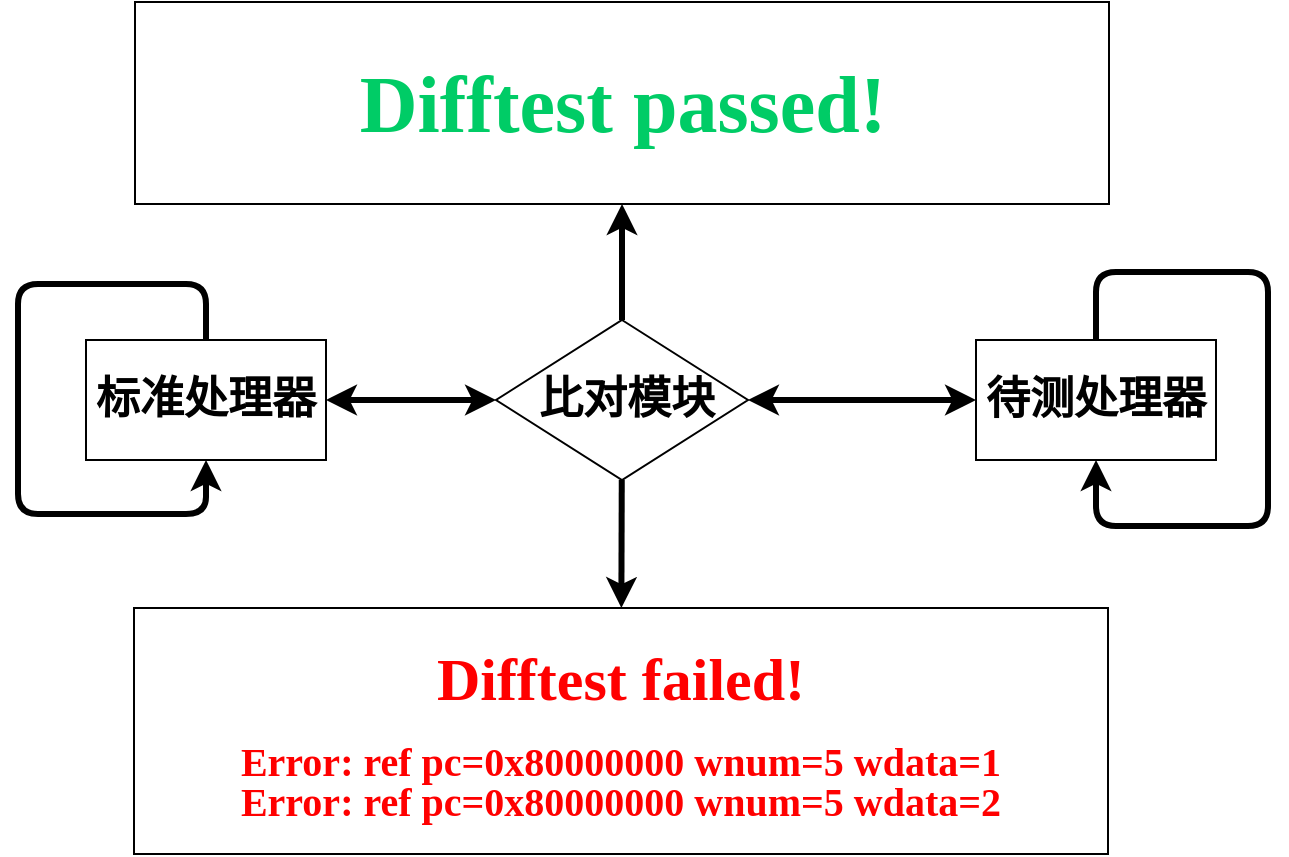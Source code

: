 <mxfile>
    <diagram id="4_9i0YFcN9L-n9o97Wvs" name="差分测试">
        <mxGraphModel dx="528" dy="488" grid="0" gridSize="10" guides="1" tooltips="1" connect="1" arrows="1" fold="1" page="0" pageScale="1" pageWidth="827" pageHeight="1169" math="0" shadow="0">
            <root>
                <mxCell id="0"/>
                <mxCell id="1" parent="0"/>
                <mxCell id="HugVNqzY9gLkVko7MuuR-33" value="" style="edgeStyle=orthogonalEdgeStyle;html=1;fontSize=22;startArrow=classic;startFill=1;entryX=0;entryY=0.5;entryDx=0;entryDy=0;rounded=0;exitX=1;exitY=0.5;exitDx=0;exitDy=0;strokeWidth=3;fontFamily=宋体;" edge="1" parent="1" source="HugVNqzY9gLkVko7MuuR-43" target="HugVNqzY9gLkVko7MuuR-41">
                    <mxGeometry relative="1" as="geometry">
                        <mxPoint x="652" y="299" as="targetPoint"/>
                        <mxPoint x="279" y="299" as="sourcePoint"/>
                    </mxGeometry>
                </mxCell>
                <mxCell id="HugVNqzY9gLkVko7MuuR-35" value="&lt;h2 style=&quot;font-size: 22px;&quot;&gt;标准处理器&lt;/h2&gt;" style="whiteSpace=wrap;html=1;rounded=0;fontFamily=宋体;fontSize=22;" vertex="1" parent="1">
                    <mxGeometry x="447" y="413" width="120" height="60" as="geometry"/>
                </mxCell>
                <mxCell id="HugVNqzY9gLkVko7MuuR-41" value="&lt;h2 style=&quot;font-size: 22px;&quot;&gt;待测处理器&lt;/h2&gt;" style="whiteSpace=wrap;html=1;rounded=0;fontFamily=宋体;fontSize=22;" vertex="1" parent="1">
                    <mxGeometry x="892" y="413" width="120" height="60" as="geometry"/>
                </mxCell>
                <mxCell id="HugVNqzY9gLkVko7MuuR-42" value="" style="edgeStyle=none;html=1;fontSize=22;startArrow=classic;startFill=1;entryX=0;entryY=0.5;entryDx=0;entryDy=0;rounded=0;exitX=1;exitY=0.5;exitDx=0;exitDy=0;endArrow=classic;endFill=1;strokeWidth=3;fontFamily=宋体;" edge="1" parent="1" source="HugVNqzY9gLkVko7MuuR-35" target="HugVNqzY9gLkVko7MuuR-43">
                    <mxGeometry relative="1" as="geometry">
                        <mxPoint x="805.0" y="443" as="targetPoint"/>
                        <mxPoint x="360" y="443" as="sourcePoint"/>
                    </mxGeometry>
                </mxCell>
                <mxCell id="3" value="" style="edgeStyle=none;html=1;strokeWidth=3;" edge="1" parent="1" source="HugVNqzY9gLkVko7MuuR-43" target="2">
                    <mxGeometry relative="1" as="geometry"/>
                </mxCell>
                <mxCell id="5" value="" style="edgeStyle=none;html=1;strokeWidth=3;fontFamily=Courier New;fontSize=20;fontColor=#FF0000;entryX=0.5;entryY=1;entryDx=0;entryDy=0;" parent="1" source="HugVNqzY9gLkVko7MuuR-43" target="6" edge="1">
                    <mxGeometry relative="1" as="geometry">
                        <mxPoint x="715" y="313" as="targetPoint"/>
                    </mxGeometry>
                </mxCell>
                <mxCell id="HugVNqzY9gLkVko7MuuR-43" value="" style="rhombus;whiteSpace=wrap;html=1;fontSize=22;rounded=0;fontFamily=宋体;" vertex="1" parent="1">
                    <mxGeometry x="652" y="403" width="126" height="80" as="geometry"/>
                </mxCell>
                <mxCell id="HugVNqzY9gLkVko7MuuR-45" value="" style="edgeStyle=orthogonalEdgeStyle;orthogonalLoop=1;jettySize=auto;html=1;strokeWidth=3;fontSize=22;startArrow=none;startFill=0;endArrow=classic;endFill=1;exitX=0.5;exitY=0;exitDx=0;exitDy=0;entryX=0.5;entryY=1;entryDx=0;entryDy=0;fontFamily=宋体;" edge="1" parent="1" source="HugVNqzY9gLkVko7MuuR-35" target="HugVNqzY9gLkVko7MuuR-35">
                    <mxGeometry width="80" relative="1" as="geometry">
                        <mxPoint x="321" y="418" as="sourcePoint"/>
                        <mxPoint x="463" y="374" as="targetPoint"/>
                        <Array as="points">
                            <mxPoint x="507" y="385"/>
                            <mxPoint x="413" y="385"/>
                            <mxPoint x="413" y="500"/>
                            <mxPoint x="507" y="500"/>
                        </Array>
                    </mxGeometry>
                </mxCell>
                <mxCell id="2" value="&lt;b style=&quot;&quot;&gt;&lt;font color=&quot;#ff0000&quot; style=&quot;&quot;&gt;&lt;font style=&quot;font-size: 30px;&quot;&gt;Difftest failed!&lt;/font&gt;&lt;br&gt;&lt;/font&gt;&lt;/b&gt;&lt;p style=&quot;line-height: 0%; font-size: 20px;&quot;&gt;&lt;font color=&quot;#ff0000&quot; style=&quot;font-size: 20px;&quot;&gt;&lt;b style=&quot;&quot;&gt;Error: ref pc=0x80000000 wnum=5 wdata=1&lt;/b&gt;&lt;/font&gt;&lt;/p&gt;&lt;p style=&quot;line-height: 0%; font-size: 20px;&quot;&gt;&lt;b style=&quot;border-color: var(--border-color); color: rgb(255, 0, 0);&quot;&gt;Error: ref pc=0x80000000 wnum=5 wdata=2&lt;/b&gt;&lt;br&gt;&lt;/p&gt;" style="whiteSpace=wrap;html=1;fontSize=40;rounded=0;align=center;fontFamily=Times New Roman;" parent="1" vertex="1">
                    <mxGeometry x="471" y="547" width="487" height="123" as="geometry"/>
                </mxCell>
                <mxCell id="6" value="&lt;div style=&quot;&quot;&gt;&lt;b style=&quot;color: rgb(0, 204, 102); background-color: initial;&quot;&gt;Difftest passed!&lt;/b&gt;&lt;/div&gt;" style="whiteSpace=wrap;html=1;fontSize=40;rounded=0;align=center;fontFamily=Times New Roman;" parent="1" vertex="1">
                    <mxGeometry x="471.5" y="244" width="487" height="101" as="geometry"/>
                </mxCell>
                <mxCell id="Q4EU7P6cVEqvwRezzOn--6" value="" style="edgeStyle=orthogonalEdgeStyle;orthogonalLoop=1;jettySize=auto;html=1;strokeWidth=3;fontSize=22;startArrow=none;startFill=0;endArrow=classic;endFill=1;exitX=0.5;exitY=0;exitDx=0;exitDy=0;entryX=0.5;entryY=1;entryDx=0;entryDy=0;fontFamily=宋体;" edge="1" parent="1" source="HugVNqzY9gLkVko7MuuR-41" target="HugVNqzY9gLkVko7MuuR-41">
                    <mxGeometry width="80" relative="1" as="geometry">
                        <mxPoint x="1106" y="567" as="sourcePoint"/>
                        <mxPoint x="1106" y="627" as="targetPoint"/>
                        <Array as="points">
                            <mxPoint x="952" y="379"/>
                            <mxPoint x="1038" y="379"/>
                            <mxPoint x="1038" y="506"/>
                            <mxPoint x="952" y="506"/>
                        </Array>
                    </mxGeometry>
                </mxCell>
                <mxCell id="OqsJTQp55qRk_cDAs81n-6" value="&lt;font style=&quot;font-size: 22px;&quot;&gt;&lt;b&gt;比对模块&lt;/b&gt;&lt;/font&gt;" style="text;html=1;align=center;verticalAlign=middle;resizable=0;points=[];autosize=1;fontSize=22;fontFamily=宋体;" vertex="1" parent="1">
                    <mxGeometry x="663" y="424" width="108" height="38" as="geometry"/>
                </mxCell>
            </root>
        </mxGraphModel>
    </diagram>
    <diagram id="BTKypEaIUyDzORne2_8f" name="总体架构">
        <mxGraphModel dx="1492" dy="574" grid="0" gridSize="10" guides="1" tooltips="1" connect="1" arrows="1" fold="1" page="0" pageScale="1" pageWidth="827" pageHeight="1169" math="0" shadow="0">
            <root>
                <mxCell id="0"/>
                <mxCell id="1" parent="0"/>
                <mxCell id="0oZLNGoNPf5eZuB9djrK-9" value="" style="whiteSpace=wrap;html=1;fontSize=20;rounded=1;fontFamily=宋体;" vertex="1" parent="1">
                    <mxGeometry x="606" y="88" width="360" height="405" as="geometry"/>
                </mxCell>
                <mxCell id="0oZLNGoNPf5eZuB9djrK-5" value="" style="whiteSpace=wrap;html=1;rounded=1;fontFamily=宋体;" vertex="1" parent="1">
                    <mxGeometry x="-259" y="88" width="865" height="405" as="geometry"/>
                </mxCell>
                <mxCell id="I93BIOlDC6KEQSAcMWUn-30" value="" style="edgeStyle=none;html=1;fontSize=22;startArrow=classic;startFill=1;entryX=0;entryY=0.5;entryDx=0;entryDy=0;rounded=1;exitX=1;exitY=0.5;exitDx=0;exitDy=0;strokeWidth=3;fontFamily=宋体;" parent="1" source="0oZLNGoNPf5eZuB9djrK-7" target="0oZLNGoNPf5eZuB9djrK-1" edge="1">
                    <mxGeometry relative="1" as="geometry">
                        <mxPoint x="631" y="135" as="targetPoint"/>
                        <mxPoint x="258" y="135" as="sourcePoint"/>
                    </mxGeometry>
                </mxCell>
                <mxCell id="I93BIOlDC6KEQSAcMWUn-17" value="" style="edgeStyle=none;html=1;fontSize=18;startArrow=none;startFill=0;entryX=0.5;entryY=0;entryDx=0;entryDy=0;rounded=1;exitX=0.5;exitY=1;exitDx=0;exitDy=0;strokeWidth=3;fontFamily=宋体;" parent="1" source="I93BIOlDC6KEQSAcMWUn-2" target="I93BIOlDC6KEQSAcMWUn-23" edge="1">
                    <mxGeometry relative="1" as="geometry">
                        <mxPoint x="224" y="309" as="sourcePoint"/>
                        <mxPoint x="52.333" y="360" as="targetPoint"/>
                        <Array as="points">
                            <mxPoint x="279" y="330"/>
                            <mxPoint x="220" y="330"/>
                        </Array>
                    </mxGeometry>
                </mxCell>
                <mxCell id="I93BIOlDC6KEQSAcMWUn-2" value="&lt;h2 style=&quot;font-size: 22px;&quot;&gt;标准处理器&lt;/h2&gt;" style="whiteSpace=wrap;html=1;rounded=1;fontFamily=宋体;fontSize=22;" parent="1" vertex="1">
                    <mxGeometry x="219" y="249" width="120" height="60" as="geometry"/>
                </mxCell>
                <mxCell id="I93BIOlDC6KEQSAcMWUn-33" value="" style="edgeStyle=none;html=1;fontSize=18;startArrow=none;startFill=0;entryX=0.5;entryY=0;entryDx=0;entryDy=0;exitX=0.5;exitY=1;exitDx=0;exitDy=0;rounded=1;strokeWidth=3;fontFamily=宋体;" parent="1" source="I93BIOlDC6KEQSAcMWUn-6" target="I93BIOlDC6KEQSAcMWUn-32" edge="1">
                    <mxGeometry relative="1" as="geometry">
                        <Array as="points">
                            <mxPoint x="-65" y="340"/>
                            <mxPoint x="-215" y="340"/>
                        </Array>
                    </mxGeometry>
                </mxCell>
                <mxCell id="I93BIOlDC6KEQSAcMWUn-6" value="&lt;h2 style=&quot;font-size: 22px;&quot;&gt;外设模块&lt;/h2&gt;" style="whiteSpace=wrap;html=1;rounded=1;fontFamily=宋体;fontSize=22;" parent="1" vertex="1">
                    <mxGeometry x="-125" y="249" width="120" height="60" as="geometry"/>
                </mxCell>
                <mxCell id="I93BIOlDC6KEQSAcMWUn-7" value="&lt;h2 style=&quot;font-size: 22px;&quot;&gt;&lt;br style=&quot;font-size: 22px;&quot;&gt;&lt;/h2&gt;" style="whiteSpace=wrap;html=1;rounded=1;fontFamily=宋体;fontSize=22;" parent="1" vertex="1">
                    <mxGeometry x="351" y="88" width="255" height="159" as="geometry"/>
                </mxCell>
                <mxCell id="I93BIOlDC6KEQSAcMWUn-13" value="&lt;h2 style=&quot;font-size: 22px;&quot;&gt;总线模块&lt;/h2&gt;" style="whiteSpace=wrap;html=1;rounded=1;fontFamily=宋体;fontSize=22;" parent="1" vertex="1">
                    <mxGeometry x="-121" y="101" width="460" height="60" as="geometry"/>
                </mxCell>
                <mxCell id="I93BIOlDC6KEQSAcMWUn-21" value="&lt;h2 style=&quot;font-size: 22px;&quot;&gt;中断模块&lt;/h2&gt;" style="whiteSpace=wrap;html=1;rounded=1;fontFamily=宋体;fontSize=22;" parent="1" vertex="1">
                    <mxGeometry x="315" y="360" width="120" height="60" as="geometry"/>
                </mxCell>
                <mxCell id="I93BIOlDC6KEQSAcMWUn-22" value="&lt;h2 style=&quot;font-size: 22px;&quot;&gt;异常模块&lt;/h2&gt;" style="whiteSpace=wrap;html=1;rounded=1;fontFamily=宋体;fontSize=22;" parent="1" vertex="1">
                    <mxGeometry x="469" y="360" width="120" height="60" as="geometry"/>
                </mxCell>
                <mxCell id="I93BIOlDC6KEQSAcMWUn-23" value="&lt;h2 style=&quot;font-size: 22px;&quot;&gt;执行模块&lt;/h2&gt;" style="whiteSpace=wrap;html=1;rounded=1;fontFamily=宋体;fontSize=22;" parent="1" vertex="1">
                    <mxGeometry x="160" y="360" width="120" height="60" as="geometry"/>
                </mxCell>
                <mxCell id="I93BIOlDC6KEQSAcMWUn-24" value="" style="edgeStyle=none;html=1;fontSize=18;startArrow=none;startFill=0;entryX=0.5;entryY=0;entryDx=0;entryDy=0;exitX=0.5;exitY=1;exitDx=0;exitDy=0;rounded=1;strokeWidth=3;fontFamily=宋体;" parent="1" source="I93BIOlDC6KEQSAcMWUn-2" target="I93BIOlDC6KEQSAcMWUn-22" edge="1">
                    <mxGeometry relative="1" as="geometry">
                        <mxPoint x="224" y="309" as="sourcePoint"/>
                        <mxPoint x="126" y="385" as="targetPoint"/>
                        <Array as="points">
                            <mxPoint x="279" y="330"/>
                            <mxPoint x="529" y="330"/>
                        </Array>
                    </mxGeometry>
                </mxCell>
                <mxCell id="I93BIOlDC6KEQSAcMWUn-25" value="" style="edgeStyle=none;html=1;fontSize=18;startArrow=none;startFill=0;entryX=0.5;entryY=0;entryDx=0;entryDy=0;exitX=0.5;exitY=1;exitDx=0;exitDy=0;rounded=1;strokeWidth=3;fontFamily=宋体;" parent="1" source="I93BIOlDC6KEQSAcMWUn-2" target="I93BIOlDC6KEQSAcMWUn-21" edge="1">
                    <mxGeometry relative="1" as="geometry">
                        <mxPoint x="224" y="309" as="sourcePoint"/>
                        <mxPoint x="64" y="364" as="targetPoint"/>
                        <Array as="points">
                            <mxPoint x="279" y="330"/>
                            <mxPoint x="375" y="330"/>
                        </Array>
                    </mxGeometry>
                </mxCell>
                <mxCell id="I93BIOlDC6KEQSAcMWUn-32" value="&lt;font style=&quot;font-size: 20px;&quot;&gt;Clint&lt;/font&gt;" style="whiteSpace=wrap;html=1;rounded=1;horizontal=1;verticalAlign=middle;fontFamily=Times New Roman;" parent="1" vertex="1">
                    <mxGeometry x="-240" y="360" width="50" height="110" as="geometry"/>
                </mxCell>
                <mxCell id="I93BIOlDC6KEQSAcMWUn-34" value="&lt;font style=&quot;font-size: 20px;&quot;&gt;Dram&lt;/font&gt;" style="whiteSpace=wrap;html=1;rounded=1;horizontal=1;verticalAlign=middle;fontFamily=Times New Roman;" parent="1" vertex="1">
                    <mxGeometry x="-160" y="360" width="50" height="110" as="geometry"/>
                </mxCell>
                <mxCell id="I93BIOlDC6KEQSAcMWUn-35" value="&lt;span style=&quot;font-size: 20px;&quot;&gt;Plic&lt;/span&gt;" style="whiteSpace=wrap;html=1;rounded=1;horizontal=1;verticalAlign=middle;fontFamily=Times New Roman;" parent="1" vertex="1">
                    <mxGeometry x="-90" y="360" width="50" height="110" as="geometry"/>
                </mxCell>
                <mxCell id="I93BIOlDC6KEQSAcMWUn-36" value="&lt;span style=&quot;font-size: 20px;&quot;&gt;Uart&lt;/span&gt;" style="whiteSpace=wrap;html=1;rounded=1;horizontal=1;verticalAlign=middle;fontFamily=Times New Roman;" parent="1" vertex="1">
                    <mxGeometry x="-20" y="360" width="50" height="110" as="geometry"/>
                </mxCell>
                <mxCell id="I93BIOlDC6KEQSAcMWUn-37" value="&lt;span style=&quot;font-size: 20px;&quot;&gt;Virtio&lt;br&gt;blk&lt;/span&gt;" style="html=1;rounded=1;whiteSpace=wrap;horizontal=1;verticalAlign=middle;fontFamily=Times New Roman;" parent="1" vertex="1">
                    <mxGeometry x="60" y="360" width="50" height="110" as="geometry"/>
                </mxCell>
                <mxCell id="I93BIOlDC6KEQSAcMWUn-38" value="" style="edgeStyle=none;html=1;fontSize=18;startArrow=none;startFill=0;entryX=0.5;entryY=0;entryDx=0;entryDy=0;exitX=0.5;exitY=1;exitDx=0;exitDy=0;rounded=1;strokeWidth=3;fontFamily=宋体;" parent="1" source="I93BIOlDC6KEQSAcMWUn-6" target="I93BIOlDC6KEQSAcMWUn-34" edge="1">
                    <mxGeometry relative="1" as="geometry">
                        <mxPoint x="-55" y="319" as="sourcePoint"/>
                        <mxPoint x="-212.5" y="374" as="targetPoint"/>
                        <Array as="points">
                            <mxPoint x="-65" y="340"/>
                            <mxPoint x="-135" y="340"/>
                        </Array>
                    </mxGeometry>
                </mxCell>
                <mxCell id="I93BIOlDC6KEQSAcMWUn-39" value="" style="edgeStyle=none;html=1;fontSize=18;startArrow=none;startFill=0;entryX=0.5;entryY=0;entryDx=0;entryDy=0;exitX=0.5;exitY=1;exitDx=0;exitDy=0;rounded=1;strokeWidth=3;fontFamily=宋体;" parent="1" source="I93BIOlDC6KEQSAcMWUn-6" target="I93BIOlDC6KEQSAcMWUn-35" edge="1">
                    <mxGeometry relative="1" as="geometry">
                        <mxPoint x="-55" y="319" as="sourcePoint"/>
                        <mxPoint x="-137.5" y="374" as="targetPoint"/>
                        <Array as="points">
                            <mxPoint x="-65" y="340"/>
                        </Array>
                    </mxGeometry>
                </mxCell>
                <mxCell id="I93BIOlDC6KEQSAcMWUn-40" value="" style="edgeStyle=none;html=1;fontSize=18;startArrow=none;startFill=0;entryX=0.5;entryY=0;entryDx=0;entryDy=0;exitX=0.5;exitY=1;exitDx=0;exitDy=0;rounded=1;strokeWidth=3;fontFamily=宋体;" parent="1" source="I93BIOlDC6KEQSAcMWUn-6" target="I93BIOlDC6KEQSAcMWUn-36" edge="1">
                    <mxGeometry relative="1" as="geometry">
                        <mxPoint x="-50" y="313" as="sourcePoint"/>
                        <mxPoint x="-200" y="364" as="targetPoint"/>
                        <Array as="points">
                            <mxPoint x="-65" y="340"/>
                            <mxPoint x="5" y="340"/>
                        </Array>
                    </mxGeometry>
                </mxCell>
                <mxCell id="I93BIOlDC6KEQSAcMWUn-41" value="" style="edgeStyle=none;html=1;fontSize=18;startArrow=none;startFill=0;entryX=0.5;entryY=0;entryDx=0;entryDy=0;exitX=0.5;exitY=1;exitDx=0;exitDy=0;rounded=1;strokeWidth=3;fontFamily=宋体;" parent="1" source="I93BIOlDC6KEQSAcMWUn-6" target="I93BIOlDC6KEQSAcMWUn-37" edge="1">
                    <mxGeometry relative="1" as="geometry">
                        <mxPoint x="-65" y="313" as="sourcePoint"/>
                        <mxPoint x="5" y="364" as="targetPoint"/>
                        <Array as="points">
                            <mxPoint x="-65" y="340"/>
                            <mxPoint x="85" y="340"/>
                        </Array>
                    </mxGeometry>
                </mxCell>
                <mxCell id="0oZLNGoNPf5eZuB9djrK-1" value="&lt;h2 style=&quot;font-size: 22px;&quot;&gt;待测处理器&lt;/h2&gt;" style="whiteSpace=wrap;html=1;rounded=1;fontFamily=宋体;fontSize=22;" vertex="1" parent="1">
                    <mxGeometry x="839" y="249" width="120" height="60" as="geometry"/>
                </mxCell>
                <mxCell id="0oZLNGoNPf5eZuB9djrK-3" value="" style="edgeStyle=none;orthogonalLoop=1;jettySize=auto;html=1;entryX=0.5;entryY=0;entryDx=0;entryDy=0;exitX=0.124;exitY=1.017;exitDx=0;exitDy=0;exitPerimeter=0;strokeWidth=3;shape=flexArrow;startArrow=block;rounded=1;fontFamily=宋体;fontSize=22;" edge="1" parent="1" source="I93BIOlDC6KEQSAcMWUn-13" target="I93BIOlDC6KEQSAcMWUn-6">
                    <mxGeometry width="80" relative="1" as="geometry">
                        <mxPoint x="84" y="150" as="sourcePoint"/>
                        <mxPoint x="164" y="150" as="targetPoint"/>
                        <Array as="points"/>
                    </mxGeometry>
                </mxCell>
                <mxCell id="0oZLNGoNPf5eZuB9djrK-4" value="" style="edgeStyle=none;orthogonalLoop=1;jettySize=auto;html=1;entryX=0.5;entryY=0;entryDx=0;entryDy=0;exitX=0.864;exitY=1.007;exitDx=0;exitDy=0;exitPerimeter=0;strokeWidth=3;shape=flexArrow;startArrow=block;rounded=1;fontFamily=宋体;fontSize=22;" edge="1" parent="1" source="I93BIOlDC6KEQSAcMWUn-13" target="I93BIOlDC6KEQSAcMWUn-2">
                    <mxGeometry width="80" relative="1" as="geometry">
                        <mxPoint x="115" y="241" as="sourcePoint"/>
                        <mxPoint x="113.96" y="324.98" as="targetPoint"/>
                        <Array as="points"/>
                    </mxGeometry>
                </mxCell>
                <mxCell id="0oZLNGoNPf5eZuB9djrK-6" value="&lt;font style=&quot;font-size: 40px;&quot;&gt;模拟器&lt;/font&gt;" style="text;align=center;html=1;verticalAlign=middle;whiteSpace=wrap;rounded=1;fontStyle=1;fontFamily=宋体;" vertex="1" parent="1">
                    <mxGeometry x="-259" y="117" width="78" height="146" as="geometry"/>
                </mxCell>
                <mxCell id="0oZLNGoNPf5eZuB9djrK-8" value="" style="edgeStyle=none;html=1;fontSize=18;startArrow=classic;startFill=1;entryX=0;entryY=0.5;entryDx=0;entryDy=0;rounded=1;exitX=1;exitY=0.5;exitDx=0;exitDy=0;endArrow=classic;endFill=1;strokeWidth=3;fontFamily=宋体;" edge="1" parent="1" source="I93BIOlDC6KEQSAcMWUn-2" target="0oZLNGoNPf5eZuB9djrK-7">
                    <mxGeometry relative="1" as="geometry">
                        <mxPoint x="784.0" y="279" as="targetPoint"/>
                        <mxPoint x="339" y="279" as="sourcePoint"/>
                    </mxGeometry>
                </mxCell>
                <mxCell id="0oZLNGoNPf5eZuB9djrK-7" value="&lt;div style=&quot;font-size: 22px;&quot;&gt;&lt;br style=&quot;font-size: 22px;&quot;&gt;&lt;/div&gt;" style="rhombus;whiteSpace=wrap;html=1;fontSize=22;rounded=1;fontFamily=宋体;align=center;" vertex="1" parent="1">
                    <mxGeometry x="631" y="239" width="126" height="80" as="geometry"/>
                </mxCell>
                <mxCell id="0oZLNGoNPf5eZuB9djrK-10" value="&lt;font style=&quot;font-size: 40px;&quot;&gt;差分验证模块&lt;/font&gt;" style="text;align=center;html=1;verticalAlign=middle;whiteSpace=wrap;rounded=1;fontStyle=1;fontFamily=宋体;" vertex="1" parent="1">
                    <mxGeometry x="606" y="53" width="279" height="146" as="geometry"/>
                </mxCell>
                <mxCell id="0oZLNGoNPf5eZuB9djrK-11" value="&lt;font style=&quot;font-size: 40px;&quot;&gt;图形界面模块&lt;/font&gt;" style="text;align=center;html=1;verticalAlign=middle;whiteSpace=wrap;rounded=1;fontStyle=1;fontFamily=宋体;fontSize=22;" vertex="1" parent="1">
                    <mxGeometry x="351" y="81" width="254" height="93" as="geometry"/>
                </mxCell>
                <mxCell id="0oZLNGoNPf5eZuB9djrK-13" value="&lt;h2 style=&quot;font-size: 22px;&quot;&gt;&lt;font face=&quot;Times New Roman&quot; style=&quot;font-size: 22px;&quot;&gt;Difftest&lt;/font&gt;页面&lt;/h2&gt;" style="whiteSpace=wrap;html=1;rounded=1;fontFamily=宋体;fontSize=22;" vertex="1" parent="1">
                    <mxGeometry x="354" y="174" width="120" height="60" as="geometry"/>
                </mxCell>
                <mxCell id="0oZLNGoNPf5eZuB9djrK-14" value="&lt;h2 style=&quot;font-size: 22px;&quot;&gt;&lt;font face=&quot;Times New Roman&quot; style=&quot;font-size: 22px;&quot;&gt;Trace&lt;/font&gt;页面&lt;/h2&gt;" style="whiteSpace=wrap;html=1;rounded=1;fontFamily=宋体;fontSize=22;" vertex="1" parent="1">
                    <mxGeometry x="480" y="174" width="120" height="60" as="geometry"/>
                </mxCell>
                <mxCell id="RwVHlZWEamTHQjaIiW44-1" value="&lt;h2 style=&quot;font-size: 22px;&quot;&gt;总线模块&lt;/h2&gt;" style="whiteSpace=wrap;html=1;rounded=1;fontFamily=宋体;fontSize=22;" vertex="1" parent="1">
                    <mxGeometry x="811" y="394" width="155" height="60" as="geometry"/>
                </mxCell>
                <mxCell id="RwVHlZWEamTHQjaIiW44-2" value="" style="edgeStyle=none;orthogonalLoop=1;jettySize=auto;html=1;entryX=0.5;entryY=0;entryDx=0;entryDy=0;exitX=0.397;exitY=1;exitDx=0;exitDy=0;strokeWidth=3;shape=flexArrow;startArrow=block;rounded=1;exitPerimeter=0;fontFamily=宋体;fontSize=22;" edge="1" parent="1" source="0oZLNGoNPf5eZuB9djrK-1" target="RwVHlZWEamTHQjaIiW44-1">
                    <mxGeometry width="80" relative="1" as="geometry">
                        <mxPoint x="1027" y="342" as="sourcePoint"/>
                        <mxPoint x="1029.56" y="429.58" as="targetPoint"/>
                        <Array as="points"/>
                    </mxGeometry>
                </mxCell>
                <mxCell id="RwVHlZWEamTHQjaIiW44-3" value="&lt;h2 style=&quot;font-size: 22px;&quot;&gt;外设模块&lt;/h2&gt;" style="whiteSpace=wrap;html=1;rounded=1;fontFamily=宋体;fontSize=22;" vertex="1" parent="1">
                    <mxGeometry x="616" y="379" width="120" height="90" as="geometry"/>
                </mxCell>
                <mxCell id="RwVHlZWEamTHQjaIiW44-4" value="" style="edgeStyle=none;orthogonalLoop=1;jettySize=auto;html=1;entryX=0;entryY=0.5;entryDx=0;entryDy=0;exitX=1;exitY=0.5;exitDx=0;exitDy=0;strokeWidth=3;shape=flexArrow;startArrow=block;rounded=1;fontFamily=宋体;fontSize=22;" edge="1" parent="1" source="RwVHlZWEamTHQjaIiW44-3" target="RwVHlZWEamTHQjaIiW44-1">
                    <mxGeometry width="80" relative="1" as="geometry">
                        <mxPoint x="117" y="28" as="sourcePoint"/>
                        <mxPoint x="115.96" y="114.98" as="targetPoint"/>
                        <Array as="points"/>
                    </mxGeometry>
                </mxCell>
                <mxCell id="vVu2jNnkcv7b5BpqmS_e-2" value="&lt;font style=&quot;font-size: 22px;&quot;&gt;对比模块&lt;/font&gt;" style="text;align=center;html=1;verticalAlign=middle;whiteSpace=wrap;rounded=1;fontStyle=1;fontFamily=宋体;fontSize=22;" vertex="1" parent="1">
                    <mxGeometry x="647" y="257" width="94" height="44" as="geometry"/>
                </mxCell>
            </root>
        </mxGraphModel>
    </diagram>
    <diagram id="ZK9Q0EQ-Phg8863UK36i" name="处理器模块">
        <mxGraphModel dx="1328" dy="488" grid="0" gridSize="10" guides="1" tooltips="1" connect="1" arrows="1" fold="1" page="0" pageScale="1" pageWidth="827" pageHeight="1169" math="0" shadow="0">
            <root>
                <mxCell id="0"/>
                <mxCell id="1" parent="0"/>
                <mxCell id="14lx6jCshSoTaJzVN-_C-6" value="" style="whiteSpace=wrap;html=1;fontSize=22;rounded=1;fontFamily=宋体;" vertex="1" parent="1">
                    <mxGeometry x="-118.5" y="132" width="638.5" height="487" as="geometry"/>
                </mxCell>
                <mxCell id="CSJDukGZoEonBTx7CExK-1" value="" style="edgeStyle=none;html=1;fontSize=22;startArrow=none;startFill=0;entryX=0.5;entryY=0;entryDx=0;entryDy=0;rounded=1;exitX=0.5;exitY=1;exitDx=0;exitDy=0;strokeWidth=3;fontFamily=宋体;" edge="1" parent="1" source="CSJDukGZoEonBTx7CExK-2" target="CSJDukGZoEonBTx7CExK-5">
                    <mxGeometry relative="1" as="geometry">
                        <mxPoint x="90" y="229" as="sourcePoint"/>
                        <mxPoint x="-81.667" y="280" as="targetPoint"/>
                        <Array as="points">
                            <mxPoint x="241" y="250"/>
                            <mxPoint x="86" y="250"/>
                        </Array>
                    </mxGeometry>
                </mxCell>
                <mxCell id="CSJDukGZoEonBTx7CExK-2" value="&lt;h2 style=&quot;font-size: 22px;&quot;&gt;标准处理器&lt;/h2&gt;" style="whiteSpace=wrap;html=1;rounded=1;fontFamily=宋体;fontSize=22;" vertex="1" parent="1">
                    <mxGeometry x="181" y="151" width="120" height="60" as="geometry"/>
                </mxCell>
                <mxCell id="CSJDukGZoEonBTx7CExK-3" value="&lt;h2 style=&quot;font-size: 22px;&quot;&gt;中断模块&lt;/h2&gt;" style="whiteSpace=wrap;html=1;rounded=1;fontFamily=宋体;fontSize=22;" vertex="1" parent="1">
                    <mxGeometry x="181" y="280" width="120" height="60" as="geometry"/>
                </mxCell>
                <mxCell id="CSJDukGZoEonBTx7CExK-4" value="&lt;h2 style=&quot;font-size: 22px;&quot;&gt;异常模块&lt;/h2&gt;" style="whiteSpace=wrap;html=1;rounded=1;fontFamily=宋体;fontSize=22;" vertex="1" parent="1">
                    <mxGeometry x="335" y="280" width="120" height="60" as="geometry"/>
                </mxCell>
                <mxCell id="CSJDukGZoEonBTx7CExK-5" value="&lt;h2 style=&quot;font-size: 22px;&quot;&gt;执行指令模块&lt;/h2&gt;" style="whiteSpace=wrap;html=1;rounded=1;fontFamily=宋体;fontSize=22;" vertex="1" parent="1">
                    <mxGeometry x="13" y="280" width="145" height="60" as="geometry"/>
                </mxCell>
                <mxCell id="CSJDukGZoEonBTx7CExK-6" value="" style="edgeStyle=none;html=1;fontSize=22;startArrow=none;startFill=0;entryX=0.5;entryY=0;entryDx=0;entryDy=0;exitX=0.5;exitY=1;exitDx=0;exitDy=0;rounded=1;strokeWidth=3;fontFamily=宋体;" edge="1" parent="1" source="CSJDukGZoEonBTx7CExK-2" target="CSJDukGZoEonBTx7CExK-4">
                    <mxGeometry relative="1" as="geometry">
                        <mxPoint x="90" y="229" as="sourcePoint"/>
                        <mxPoint x="-8" y="305" as="targetPoint"/>
                        <Array as="points">
                            <mxPoint x="241" y="250"/>
                            <mxPoint x="395" y="250"/>
                        </Array>
                    </mxGeometry>
                </mxCell>
                <mxCell id="CSJDukGZoEonBTx7CExK-7" value="" style="edgeStyle=none;html=1;fontSize=22;startArrow=none;startFill=0;entryX=0.5;entryY=0;entryDx=0;entryDy=0;exitX=0.5;exitY=1;exitDx=0;exitDy=0;rounded=1;strokeWidth=3;fontFamily=宋体;" edge="1" parent="1" source="CSJDukGZoEonBTx7CExK-2" target="CSJDukGZoEonBTx7CExK-3">
                    <mxGeometry relative="1" as="geometry">
                        <mxPoint x="90" y="229" as="sourcePoint"/>
                        <mxPoint x="-70" y="284" as="targetPoint"/>
                        <Array as="points">
                            <mxPoint x="241" y="250"/>
                        </Array>
                    </mxGeometry>
                </mxCell>
                <mxCell id="CSJDukGZoEonBTx7CExK-13" value="" style="edgeStyle=none;html=1;fontSize=22;startArrow=none;startFill=0;rounded=1;exitX=0.5;exitY=1;exitDx=0;exitDy=0;strokeWidth=3;entryX=0.5;entryY=0;entryDx=0;entryDy=0;fontFamily=宋体;" edge="1" parent="1" source="CSJDukGZoEonBTx7CExK-5" target="CSJDukGZoEonBTx7CExK-14">
                    <mxGeometry relative="1" as="geometry">
                        <mxPoint x="111" y="445" as="sourcePoint"/>
                        <mxPoint x="1" y="410" as="targetPoint"/>
                        <Array as="points">
                            <mxPoint x="86" y="383"/>
                            <mxPoint x="-36" y="383"/>
                        </Array>
                    </mxGeometry>
                </mxCell>
                <mxCell id="cga_28rRLAfauRhInclJ-5" value="" style="edgeStyle=none;html=1;strokeWidth=3;fontSize=22;startArrow=none;startFill=0;endArrow=classic;endFill=1;entryX=0;entryY=0.5;entryDx=0;entryDy=0;rounded=1;fontFamily=宋体;" edge="1" parent="1" source="CSJDukGZoEonBTx7CExK-14" target="cga_28rRLAfauRhInclJ-3">
                    <mxGeometry relative="1" as="geometry">
                        <mxPoint x="-36" y="585.0" as="targetPoint"/>
                        <Array as="points">
                            <mxPoint x="-36" y="540"/>
                        </Array>
                    </mxGeometry>
                </mxCell>
                <mxCell id="CSJDukGZoEonBTx7CExK-14" value="&lt;h2 style=&quot;font-size: 22px;&quot;&gt;取指模块&lt;/h2&gt;" style="whiteSpace=wrap;html=1;rounded=1;fontFamily=宋体;fontSize=22;" vertex="1" parent="1">
                    <mxGeometry x="-96" y="415" width="120" height="60" as="geometry"/>
                </mxCell>
                <mxCell id="CSJDukGZoEonBTx7CExK-19" value="" style="edgeStyle=none;html=1;strokeWidth=3;fontSize=22;startArrow=none;startFill=0;endArrow=classic;endFill=1;rounded=1;fontFamily=宋体;" edge="1" parent="1" source="CSJDukGZoEonBTx7CExK-15" target="CSJDukGZoEonBTx7CExK-18">
                    <mxGeometry relative="1" as="geometry"/>
                </mxCell>
                <mxCell id="CSJDukGZoEonBTx7CExK-15" value="&lt;h2 style=&quot;font-size: 22px;&quot;&gt;译码模块&lt;/h2&gt;" style="whiteSpace=wrap;html=1;rounded=1;fontFamily=宋体;fontSize=22;" vertex="1" parent="1">
                    <mxGeometry x="73" y="415" width="120" height="60" as="geometry"/>
                </mxCell>
                <mxCell id="CSJDukGZoEonBTx7CExK-17" value="" style="edgeStyle=none;orthogonalLoop=1;jettySize=auto;html=1;strokeWidth=3;fontSize=22;startArrow=none;startFill=0;endArrow=classic;endFill=1;exitX=1;exitY=0.5;exitDx=0;exitDy=0;entryX=0;entryY=0.5;entryDx=0;entryDy=0;rounded=1;fontFamily=宋体;" edge="1" parent="1" source="CSJDukGZoEonBTx7CExK-14" target="CSJDukGZoEonBTx7CExK-15">
                    <mxGeometry width="80" relative="1" as="geometry">
                        <mxPoint x="239" y="458" as="sourcePoint"/>
                        <mxPoint x="319" y="458" as="targetPoint"/>
                        <Array as="points"/>
                    </mxGeometry>
                </mxCell>
                <mxCell id="14lx6jCshSoTaJzVN-_C-3" value="" style="edgeStyle=none;html=1;strokeWidth=3;fontSize=22;startArrow=none;startFill=0;endArrow=classic;endFill=1;entryX=1;entryY=0.5;entryDx=0;entryDy=0;rounded=1;fontFamily=宋体;" edge="1" parent="1" source="CSJDukGZoEonBTx7CExK-18" target="cga_28rRLAfauRhInclJ-3">
                    <mxGeometry relative="1" as="geometry">
                        <mxPoint x="302" y="585.0" as="targetPoint"/>
                        <Array as="points">
                            <mxPoint x="304" y="540"/>
                        </Array>
                    </mxGeometry>
                </mxCell>
                <mxCell id="CSJDukGZoEonBTx7CExK-18" value="&lt;h2 style=&quot;font-size: 22px;&quot;&gt;执行模块&lt;/h2&gt;" style="whiteSpace=wrap;html=1;rounded=1;fontFamily=宋体;fontSize=22;" vertex="1" parent="1">
                    <mxGeometry x="242" y="415" width="120" height="60" as="geometry"/>
                </mxCell>
                <mxCell id="14lx6jCshSoTaJzVN-_C-1" value="" style="edgeStyle=none;html=1;strokeWidth=3;fontSize=22;startArrow=none;startFill=0;endArrow=classic;endFill=1;rounded=1;fontFamily=宋体;" edge="1" parent="1" source="cga_28rRLAfauRhInclJ-3">
                    <mxGeometry relative="1" as="geometry">
                        <mxPoint x="133" y="621" as="targetPoint"/>
                    </mxGeometry>
                </mxCell>
                <mxCell id="cga_28rRLAfauRhInclJ-3" value="&lt;h2 style=&quot;font-size: 22px;&quot;&gt;地址翻译模块&lt;/h2&gt;" style="whiteSpace=wrap;html=1;rounded=1;fontFamily=宋体;fontSize=22;" vertex="1" parent="1">
                    <mxGeometry x="57" y="510" width="152" height="60" as="geometry"/>
                </mxCell>
                <mxCell id="14lx6jCshSoTaJzVN-_C-4" value="" style="edgeStyle=none;orthogonalLoop=1;jettySize=auto;html=1;strokeWidth=3;fontSize=22;startArrow=none;startFill=0;endArrow=classic;endFill=1;entryX=0.25;entryY=1;entryDx=0;entryDy=0;exitX=0.082;exitY=0.021;exitDx=0;exitDy=0;exitPerimeter=0;rounded=1;fontFamily=宋体;" edge="1" parent="1" target="CSJDukGZoEonBTx7CExK-14">
                    <mxGeometry width="80" relative="1" as="geometry">
                        <mxPoint x="-63.561" y="620.491" as="sourcePoint"/>
                        <mxPoint x="298" y="505" as="targetPoint"/>
                        <Array as="points"/>
                    </mxGeometry>
                </mxCell>
                <mxCell id="14lx6jCshSoTaJzVN-_C-5" value="" style="edgeStyle=none;orthogonalLoop=1;jettySize=auto;html=1;strokeWidth=3;fontSize=22;startArrow=none;startFill=0;endArrow=classic;endFill=1;entryX=0.75;entryY=1;entryDx=0;entryDy=0;rounded=1;fontFamily=宋体;" edge="1" parent="1" target="CSJDukGZoEonBTx7CExK-18">
                    <mxGeometry width="80" relative="1" as="geometry">
                        <mxPoint x="332" y="625" as="sourcePoint"/>
                        <mxPoint x="-56" y="485.0" as="targetPoint"/>
                        <Array as="points"/>
                    </mxGeometry>
                </mxCell>
                <mxCell id="r6I790nJWc8OpGAj-RM2-1" value="&lt;font style=&quot;font-size: 40px;&quot;&gt;标准处理器模块&lt;/font&gt;" style="text;strokeColor=none;align=center;fillColor=none;html=1;verticalAlign=middle;whiteSpace=wrap;rounded=1;fontStyle=1;fontFamily=宋体;fontSize=40;" vertex="1" parent="1">
                    <mxGeometry x="-93" y="127" width="172" height="146" as="geometry"/>
                </mxCell>
                <mxCell id="r6I790nJWc8OpGAj-RM2-2" value="" style="edgeStyle=none;html=1;fontSize=22;startArrow=none;startFill=0;rounded=1;exitX=0.5;exitY=1;exitDx=0;exitDy=0;strokeWidth=3;entryX=0.5;entryY=0;entryDx=0;entryDy=0;fontFamily=宋体;" edge="1" parent="1" source="CSJDukGZoEonBTx7CExK-5" target="CSJDukGZoEonBTx7CExK-15">
                    <mxGeometry relative="1" as="geometry">
                        <mxPoint x="96" y="350" as="sourcePoint"/>
                        <mxPoint x="-26" y="425" as="targetPoint"/>
                        <Array as="points">
                            <mxPoint x="86" y="383"/>
                            <mxPoint x="133" y="383"/>
                        </Array>
                    </mxGeometry>
                </mxCell>
                <mxCell id="r6I790nJWc8OpGAj-RM2-3" value="" style="edgeStyle=none;html=1;fontSize=22;startArrow=none;startFill=0;rounded=1;exitX=0.5;exitY=1;exitDx=0;exitDy=0;strokeWidth=3;entryX=0.5;entryY=0;entryDx=0;entryDy=0;fontFamily=宋体;" edge="1" parent="1" source="CSJDukGZoEonBTx7CExK-5" target="CSJDukGZoEonBTx7CExK-18">
                    <mxGeometry relative="1" as="geometry">
                        <mxPoint x="96" y="350" as="sourcePoint"/>
                        <mxPoint x="143" y="425" as="targetPoint"/>
                        <Array as="points">
                            <mxPoint x="86" y="383"/>
                            <mxPoint x="302" y="383"/>
                        </Array>
                    </mxGeometry>
                </mxCell>
                <mxCell id="TzChqquT1IXDlbarkzjV-1" value="" style="orthogonalLoop=1;jettySize=auto;html=1;rounded=1;shape=flexArrow;startArrow=block;strokeWidth=3;startWidth=49;startSize=17.33;width=42;endSize=17.33;edgeStyle=elbowEdgeStyle;endWidth=49;fontFamily=宋体;fontSize=22;" edge="1" parent="1">
                    <mxGeometry width="80" relative="1" as="geometry">
                        <mxPoint x="-167" y="643" as="sourcePoint"/>
                        <mxPoint x="577" y="643" as="targetPoint"/>
                    </mxGeometry>
                </mxCell>
                <mxCell id="TzChqquT1IXDlbarkzjV-6" value="总线模块" style="edgeLabel;html=1;align=center;verticalAlign=middle;resizable=0;points=[];fontSize=22;fontColor=default;labelBackgroundColor=none;fontStyle=1;fontFamily=宋体;" connectable="0" vertex="1" parent="TzChqquT1IXDlbarkzjV-1">
                    <mxGeometry x="-0.066" y="-10" relative="1" as="geometry">
                        <mxPoint x="29" y="-10" as="offset"/>
                    </mxGeometry>
                </mxCell>
            </root>
        </mxGraphModel>
    </diagram>
    <diagram name="Verilated-rs" id="gUY345jio4GNZ1MZQLmn">
        <mxGraphModel dx="924" dy="488" grid="1" gridSize="10" guides="1" tooltips="1" connect="1" arrows="1" fold="1" page="0" pageScale="1" pageWidth="827" pageHeight="1169" math="0" shadow="0">
            <root>
                <mxCell id="CQ90NS59RRJcosO8HNJt-0"/>
                <mxCell id="CQ90NS59RRJcosO8HNJt-1" parent="CQ90NS59RRJcosO8HNJt-0"/>
                <mxCell id="CQ90NS59RRJcosO8HNJt-2" value="" style="edgeStyle=none;html=1;" parent="CQ90NS59RRJcosO8HNJt-1" source="CQ90NS59RRJcosO8HNJt-3" target="CQ90NS59RRJcosO8HNJt-5" edge="1">
                    <mxGeometry relative="1" as="geometry"/>
                </mxCell>
                <mxCell id="CQ90NS59RRJcosO8HNJt-3" value="&lt;h2&gt;RTL代码&lt;/h2&gt;" style="whiteSpace=wrap;html=1;" parent="CQ90NS59RRJcosO8HNJt-1" vertex="1">
                    <mxGeometry x="280" y="200" width="120" height="60" as="geometry"/>
                </mxCell>
                <mxCell id="CQ90NS59RRJcosO8HNJt-4" value="" style="edgeStyle=none;html=1;" parent="CQ90NS59RRJcosO8HNJt-1" source="CQ90NS59RRJcosO8HNJt-5" target="CQ90NS59RRJcosO8HNJt-7" edge="1">
                    <mxGeometry relative="1" as="geometry"/>
                </mxCell>
                <mxCell id="CQ90NS59RRJcosO8HNJt-5" value="&lt;h2&gt;Verilator&lt;/h2&gt;" style="whiteSpace=wrap;html=1;" parent="CQ90NS59RRJcosO8HNJt-1" vertex="1">
                    <mxGeometry x="280" y="300" width="120" height="60" as="geometry"/>
                </mxCell>
                <mxCell id="CQ90NS59RRJcosO8HNJt-6" value="" style="edgeStyle=none;html=1;" parent="CQ90NS59RRJcosO8HNJt-1" source="CQ90NS59RRJcosO8HNJt-7" target="CQ90NS59RRJcosO8HNJt-8" edge="1">
                    <mxGeometry relative="1" as="geometry"/>
                </mxCell>
                <mxCell id="CQ90NS59RRJcosO8HNJt-7" value="&lt;h2&gt;C++代码&lt;/h2&gt;" style="whiteSpace=wrap;html=1;" parent="CQ90NS59RRJcosO8HNJt-1" vertex="1">
                    <mxGeometry x="280" y="400" width="120" height="60" as="geometry"/>
                </mxCell>
                <mxCell id="CQ90NS59RRJcosO8HNJt-8" value="&lt;h2&gt;动态链接库&lt;/h2&gt;" style="whiteSpace=wrap;html=1;" parent="CQ90NS59RRJcosO8HNJt-1" vertex="1">
                    <mxGeometry x="280" y="510" width="120" height="60" as="geometry"/>
                </mxCell>
            </root>
        </mxGraphModel>
    </diagram>
    <diagram name="差分测试时序" id="4FfToadHqxY4GR-Qdkef">
        <mxGraphModel dx="798" dy="88" grid="0" gridSize="10" guides="1" tooltips="1" connect="1" arrows="1" fold="1" page="0" pageScale="1" pageWidth="827" pageHeight="1169" math="0" shadow="0">
            <root>
                <mxCell id="HFPbfh_cKEFW7eGLBJAt-0"/>
                <mxCell id="HFPbfh_cKEFW7eGLBJAt-1" parent="HFPbfh_cKEFW7eGLBJAt-0"/>
                <mxCell id="fh4r03eFcfYhcWfN-AlB-0" value="" style="shape=image;verticalLabelPosition=bottom;labelBackgroundColor=default;verticalAlign=top;aspect=fixed;imageAspect=0;image=https://www.plantuml.com/plantuml/svg/TP31QW8n48RlynJ3tWj9QrXRYaG31G-MPUqBh77e1hUxTXEflhqpGIgrE9U4RxuCyyV6r8pfyDM1xmQ_GooSd0Ks4Ht-XDJYdiOmRD4es8I-6KzOr1GfPMK1VkXzY8H5vJAft1KjtzSV6Se5ecywmaSZm2ZSXoDr4S0gg1o6YEgeBWNYto2mlC12O1i-szydvLikntsjhfEcToPDz9EOvfyvkJ6VjIx5B0smQak33xCSmsfEy8BhUhx2chuF59C87EYL3H6vIVtshm6M4V_o6G00;movable=0;resizable=0;rotatable=0;deletable=0;editable=0;connectable=0;" parent="HFPbfh_cKEFW7eGLBJAt-1" vertex="1">
                    <mxGeometry x="413.999" y="525.001" width="487" height="247" as="geometry"/>
                </mxCell>
                <mxCell id="8AaBkSSjdDgVQUlmPXM8-2" value="" style="edgeStyle=none;orthogonalLoop=1;jettySize=auto;html=1;strokeWidth=1;fontFamily=Helvetica;fontSize=30;fontColor=#000000;fillColor=#f8cecc;strokeColor=#990000;" parent="HFPbfh_cKEFW7eGLBJAt-1" edge="1">
                    <mxGeometry width="80" relative="1" as="geometry">
                        <mxPoint x="581" y="527" as="sourcePoint"/>
                        <mxPoint x="581" y="557" as="targetPoint"/>
                        <Array as="points"/>
                    </mxGeometry>
                </mxCell>
                <mxCell id="8AaBkSSjdDgVQUlmPXM8-3" value="&lt;font color=&quot;#990000&quot; style=&quot;font-size: 14px;&quot;&gt;eval()&lt;/font&gt;" style="text;align=center;html=1;verticalAlign=middle;whiteSpace=wrap;rounded=0;fontFamily=Helvetica;fontSize=30;" parent="HFPbfh_cKEFW7eGLBJAt-1" vertex="1">
                    <mxGeometry x="558" y="503" width="48" height="18" as="geometry"/>
                </mxCell>
                <mxCell id="fh4r03eFcfYhcWfN-AlB-1" value="" style="edgeStyle=none;orthogonalLoop=1;jettySize=auto;html=1;strokeWidth=1;fontFamily=Helvetica;fontSize=30;fontColor=#000000;fillColor=#f8cecc;strokeColor=#990000;" parent="HFPbfh_cKEFW7eGLBJAt-1" edge="1">
                    <mxGeometry width="80" relative="1" as="geometry">
                        <mxPoint x="627" y="623" as="sourcePoint"/>
                        <mxPoint x="627" y="561" as="targetPoint"/>
                        <Array as="points"/>
                    </mxGeometry>
                </mxCell>
                <mxCell id="fh4r03eFcfYhcWfN-AlB-2" value="&lt;font color=&quot;#990000&quot; style=&quot;font-size: 14px;&quot;&gt;eval()&lt;/font&gt;" style="text;align=center;html=1;verticalAlign=middle;whiteSpace=wrap;rounded=0;fontFamily=Helvetica;fontSize=30;" parent="HFPbfh_cKEFW7eGLBJAt-1" vertex="1">
                    <mxGeometry x="624" y="590" width="48" height="18" as="geometry"/>
                </mxCell>
                <mxCell id="fh4r03eFcfYhcWfN-AlB-3" value="" style="edgeStyle=none;orthogonalLoop=1;jettySize=auto;html=1;strokeWidth=1;fontFamily=Helvetica;fontSize=30;fontColor=#000000;fillColor=#f8cecc;strokeColor=#990000;" parent="HFPbfh_cKEFW7eGLBJAt-1" edge="1">
                    <mxGeometry width="80" relative="1" as="geometry">
                        <mxPoint x="633" y="528" as="sourcePoint"/>
                        <mxPoint x="633" y="571" as="targetPoint"/>
                        <Array as="points"/>
                    </mxGeometry>
                </mxCell>
                <mxCell id="fh4r03eFcfYhcWfN-AlB-4" value="&lt;font color=&quot;#990000&quot; style=&quot;font-size: 14px;&quot;&gt;eval()&lt;/font&gt;" style="text;align=center;html=1;verticalAlign=middle;whiteSpace=wrap;rounded=0;fontFamily=Helvetica;fontSize=30;" parent="HFPbfh_cKEFW7eGLBJAt-1" vertex="1">
                    <mxGeometry x="612" y="503" width="48" height="18" as="geometry"/>
                </mxCell>
            </root>
        </mxGraphModel>
    </diagram>
    <diagram id="n2Nk1UqJkd7nt65T3Mer" name="Verilator">
        <mxGraphModel dx="924" dy="488" grid="1" gridSize="10" guides="1" tooltips="1" connect="1" arrows="1" fold="1" page="0" pageScale="1" pageWidth="827" pageHeight="1169" math="0" shadow="0">
            <root>
                <mxCell id="0"/>
                <mxCell id="1" parent="0"/>
                <mxCell id="tsttaKYRciWTLmpKxlOf-3" value="" style="edgeStyle=none;html=1;" parent="1" source="tsttaKYRciWTLmpKxlOf-1" target="tsttaKYRciWTLmpKxlOf-2" edge="1">
                    <mxGeometry relative="1" as="geometry"/>
                </mxCell>
                <mxCell id="tsttaKYRciWTLmpKxlOf-1" value="&lt;h2&gt;RTL代码&lt;/h2&gt;" style="whiteSpace=wrap;html=1;" parent="1" vertex="1">
                    <mxGeometry x="280" y="200" width="120" height="60" as="geometry"/>
                </mxCell>
                <mxCell id="tsttaKYRciWTLmpKxlOf-6" value="" style="edgeStyle=none;html=1;" parent="1" source="tsttaKYRciWTLmpKxlOf-2" target="tsttaKYRciWTLmpKxlOf-5" edge="1">
                    <mxGeometry relative="1" as="geometry"/>
                </mxCell>
                <mxCell id="tsttaKYRciWTLmpKxlOf-2" value="&lt;h2&gt;Verilator&lt;/h2&gt;" style="whiteSpace=wrap;html=1;" parent="1" vertex="1">
                    <mxGeometry x="280" y="300" width="120" height="60" as="geometry"/>
                </mxCell>
                <mxCell id="tsttaKYRciWTLmpKxlOf-8" value="" style="edgeStyle=none;html=1;" parent="1" source="tsttaKYRciWTLmpKxlOf-5" target="tsttaKYRciWTLmpKxlOf-7" edge="1">
                    <mxGeometry relative="1" as="geometry"/>
                </mxCell>
                <mxCell id="tsttaKYRciWTLmpKxlOf-5" value="&lt;h2&gt;C++代码&lt;/h2&gt;" style="whiteSpace=wrap;html=1;" parent="1" vertex="1">
                    <mxGeometry x="280" y="400" width="120" height="60" as="geometry"/>
                </mxCell>
                <mxCell id="tsttaKYRciWTLmpKxlOf-7" value="&lt;h2&gt;动态链接库&lt;/h2&gt;" style="whiteSpace=wrap;html=1;" parent="1" vertex="1">
                    <mxGeometry x="280" y="510" width="120" height="60" as="geometry"/>
                </mxCell>
            </root>
        </mxGraphModel>
    </diagram>
    <diagram name="Verilator 的副本" id="g7roVR1HcxlUW07TmCoP">
        <mxGraphModel dx="924" dy="488" grid="1" gridSize="10" guides="1" tooltips="1" connect="1" arrows="1" fold="1" page="0" pageScale="1" pageWidth="827" pageHeight="1169" math="0" shadow="0">
            <root>
                <mxCell id="cKgSp2rCt7vKHY-63Arg-0"/>
                <mxCell id="cKgSp2rCt7vKHY-63Arg-1" parent="cKgSp2rCt7vKHY-63Arg-0"/>
                <mxCell id="cKgSp2rCt7vKHY-63Arg-2" value="" style="edgeStyle=none;html=1;" edge="1" parent="cKgSp2rCt7vKHY-63Arg-1" source="cKgSp2rCt7vKHY-63Arg-3" target="cKgSp2rCt7vKHY-63Arg-5">
                    <mxGeometry relative="1" as="geometry"/>
                </mxCell>
                <mxCell id="cKgSp2rCt7vKHY-63Arg-3" value="&lt;h2&gt;RTL代码&lt;/h2&gt;" style="whiteSpace=wrap;html=1;" vertex="1" parent="cKgSp2rCt7vKHY-63Arg-1">
                    <mxGeometry x="280" y="200" width="120" height="60" as="geometry"/>
                </mxCell>
                <mxCell id="cKgSp2rCt7vKHY-63Arg-4" value="" style="edgeStyle=none;html=1;" edge="1" parent="cKgSp2rCt7vKHY-63Arg-1" source="cKgSp2rCt7vKHY-63Arg-5" target="cKgSp2rCt7vKHY-63Arg-7">
                    <mxGeometry relative="1" as="geometry"/>
                </mxCell>
                <mxCell id="cKgSp2rCt7vKHY-63Arg-5" value="&lt;h2&gt;Verilator&lt;/h2&gt;" style="whiteSpace=wrap;html=1;" vertex="1" parent="cKgSp2rCt7vKHY-63Arg-1">
                    <mxGeometry x="280" y="300" width="120" height="60" as="geometry"/>
                </mxCell>
                <mxCell id="cKgSp2rCt7vKHY-63Arg-6" value="" style="edgeStyle=none;html=1;" edge="1" parent="cKgSp2rCt7vKHY-63Arg-1" source="cKgSp2rCt7vKHY-63Arg-7" target="cKgSp2rCt7vKHY-63Arg-8">
                    <mxGeometry relative="1" as="geometry"/>
                </mxCell>
                <mxCell id="cKgSp2rCt7vKHY-63Arg-7" value="&lt;h2&gt;C++代码&lt;/h2&gt;" style="whiteSpace=wrap;html=1;" vertex="1" parent="cKgSp2rCt7vKHY-63Arg-1">
                    <mxGeometry x="280" y="400" width="120" height="60" as="geometry"/>
                </mxCell>
                <mxCell id="cKgSp2rCt7vKHY-63Arg-8" value="&lt;h2&gt;动态链接库&lt;/h2&gt;" style="whiteSpace=wrap;html=1;" vertex="1" parent="cKgSp2rCt7vKHY-63Arg-1">
                    <mxGeometry x="280" y="510" width="120" height="60" as="geometry"/>
                </mxCell>
            </root>
        </mxGraphModel>
    </diagram>
</mxfile>